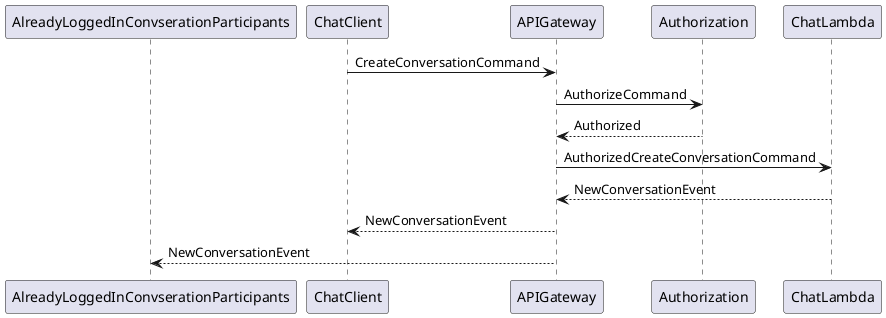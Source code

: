 @startuml
participant AlreadyLoggedInConvserationParticipants
ChatClient -> APIGateway : CreateConversationCommand
APIGateway -> Authorization : AuthorizeCommand
Authorization --> APIGateway : Authorized
APIGateway -> ChatLambda : AuthorizedCreateConversationCommand
ChatLambda --> APIGateway : NewConversationEvent
APIGateway --> ChatClient : NewConversationEvent
APIGateway --> AlreadyLoggedInConvserationParticipants : NewConversationEvent
@enduml
